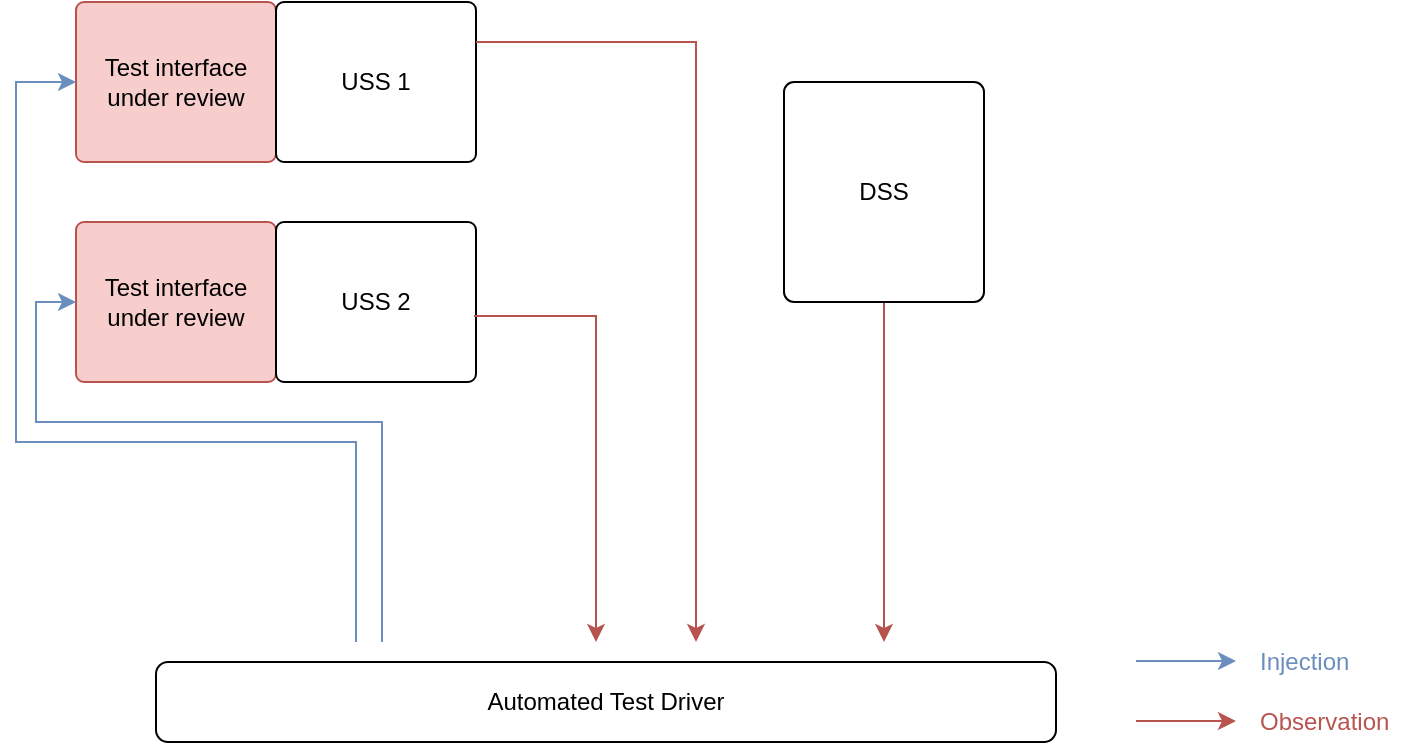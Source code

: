 <mxfile version="13.5.1" type="device"><diagram id="w7Y1bLAK8cO9LBxgQUry" name="Page-1"><mxGraphModel dx="763" dy="521" grid="1" gridSize="10" guides="1" tooltips="1" connect="1" arrows="1" fold="1" page="1" pageScale="1" pageWidth="827" pageHeight="1169" math="0" shadow="0"><root><mxCell id="0"/><mxCell id="1" parent="0"/><mxCell id="U6dO1DjdT8nJA0R6c3ZT-5" value="Test interface under review" style="rounded=1;whiteSpace=wrap;html=1;sketch=0;arcSize=5;fillColor=#f8cecc;strokeColor=#b85450;" parent="1" vertex="1"><mxGeometry x="60" y="20" width="100" height="80" as="geometry"/></mxCell><mxCell id="U6dO1DjdT8nJA0R6c3ZT-8" value="USS 1" style="rounded=1;whiteSpace=wrap;html=1;sketch=0;arcSize=5;" parent="1" vertex="1"><mxGeometry x="160" y="20" width="100" height="80" as="geometry"/></mxCell><mxCell id="U6dO1DjdT8nJA0R6c3ZT-14" style="edgeStyle=orthogonalEdgeStyle;rounded=0;orthogonalLoop=1;jettySize=auto;html=1;entryX=0;entryY=0.5;entryDx=0;entryDy=0;fillColor=#dae8fc;strokeColor=#6c8ebf;" parent="1" target="U6dO1DjdT8nJA0R6c3ZT-5" edge="1"><mxGeometry relative="1" as="geometry"><mxPoint x="200" y="340" as="sourcePoint"/><Array as="points"><mxPoint x="200" y="340"/><mxPoint x="200" y="240"/><mxPoint x="30" y="240"/><mxPoint x="30" y="60"/></Array></mxGeometry></mxCell><mxCell id="U6dO1DjdT8nJA0R6c3ZT-11" value="Test interface under review" style="rounded=1;whiteSpace=wrap;html=1;sketch=0;arcSize=5;fillColor=#f8cecc;strokeColor=#b85450;" parent="1" vertex="1"><mxGeometry x="60" y="130" width="100" height="80" as="geometry"/></mxCell><mxCell id="U6dO1DjdT8nJA0R6c3ZT-12" value="USS 2" style="rounded=1;whiteSpace=wrap;html=1;sketch=0;arcSize=5;" parent="1" vertex="1"><mxGeometry x="160" y="130" width="100" height="80" as="geometry"/></mxCell><mxCell id="5AqFFMW4KqXBZ7uQFVsp-3" style="edgeStyle=orthogonalEdgeStyle;rounded=0;orthogonalLoop=1;jettySize=auto;html=1;entryX=0.5;entryY=1;entryDx=0;entryDy=0;fillColor=#f8cecc;strokeColor=#b85450;startArrow=classic;startFill=1;endArrow=none;endFill=0;" edge="1" parent="1" target="5AqFFMW4KqXBZ7uQFVsp-2"><mxGeometry relative="1" as="geometry"><mxPoint x="464" y="340" as="sourcePoint"/><Array as="points"><mxPoint x="464" y="270"/><mxPoint x="464" y="270"/></Array></mxGeometry></mxCell><mxCell id="5AqFFMW4KqXBZ7uQFVsp-4" style="edgeStyle=orthogonalEdgeStyle;rounded=0;orthogonalLoop=1;jettySize=auto;html=1;entryX=0.99;entryY=0.588;entryDx=0;entryDy=0;fillColor=#f8cecc;strokeColor=#b85450;startArrow=classic;startFill=1;endArrow=none;endFill=0;entryPerimeter=0;" edge="1" parent="1" target="U6dO1DjdT8nJA0R6c3ZT-12"><mxGeometry relative="1" as="geometry"><mxPoint x="320" y="340" as="sourcePoint"/><Array as="points"><mxPoint x="320" y="177"/></Array></mxGeometry></mxCell><mxCell id="5AqFFMW4KqXBZ7uQFVsp-9" style="edgeStyle=orthogonalEdgeStyle;rounded=0;orthogonalLoop=1;jettySize=auto;html=1;entryX=1;entryY=0.25;entryDx=0;entryDy=0;fillColor=#f8cecc;strokeColor=#b85450;startArrow=classic;startFill=1;endArrow=none;endFill=0;" edge="1" parent="1" target="U6dO1DjdT8nJA0R6c3ZT-8"><mxGeometry relative="1" as="geometry"><mxPoint x="370" y="340" as="sourcePoint"/><Array as="points"><mxPoint x="370" y="330"/><mxPoint x="370" y="40"/></Array></mxGeometry></mxCell><mxCell id="5AqFFMW4KqXBZ7uQFVsp-2" value="DSS" style="rounded=1;whiteSpace=wrap;html=1;sketch=0;arcSize=5;" vertex="1" parent="1"><mxGeometry x="414" y="60" width="100" height="110" as="geometry"/></mxCell><mxCell id="5AqFFMW4KqXBZ7uQFVsp-10" style="edgeStyle=orthogonalEdgeStyle;rounded=0;orthogonalLoop=1;jettySize=auto;html=1;fillColor=#f8cecc;strokeColor=#b85450;" edge="1" parent="1"><mxGeometry relative="1" as="geometry"><mxPoint x="590" y="379.5" as="sourcePoint"/><mxPoint x="640" y="379.5" as="targetPoint"/></mxGeometry></mxCell><mxCell id="5AqFFMW4KqXBZ7uQFVsp-11" value="Observation" style="text;html=1;align=left;verticalAlign=middle;resizable=0;points=[];autosize=1;fontColor=#B85450;" vertex="1" parent="1"><mxGeometry x="650" y="370" width="80" height="20" as="geometry"/></mxCell><mxCell id="5AqFFMW4KqXBZ7uQFVsp-12" style="edgeStyle=orthogonalEdgeStyle;rounded=0;orthogonalLoop=1;jettySize=auto;html=1;entryX=0;entryY=0.5;entryDx=0;entryDy=0;fillColor=#dae8fc;strokeColor=#6c8ebf;" edge="1" parent="1" target="U6dO1DjdT8nJA0R6c3ZT-11"><mxGeometry relative="1" as="geometry"><mxPoint x="213" y="340" as="sourcePoint"/><mxPoint x="70" y="70" as="targetPoint"/><Array as="points"><mxPoint x="213" y="230"/><mxPoint x="40" y="230"/><mxPoint x="40" y="170"/></Array></mxGeometry></mxCell><mxCell id="5AqFFMW4KqXBZ7uQFVsp-13" value="Injection" style="text;html=1;align=left;verticalAlign=middle;resizable=0;points=[];autosize=1;fontColor=#6C8EBF;" vertex="1" parent="1"><mxGeometry x="650" y="340" width="60" height="20" as="geometry"/></mxCell><mxCell id="5AqFFMW4KqXBZ7uQFVsp-14" style="edgeStyle=orthogonalEdgeStyle;rounded=0;orthogonalLoop=1;jettySize=auto;html=1;fillColor=#dae8fc;strokeColor=#6c8ebf;" edge="1" parent="1"><mxGeometry relative="1" as="geometry"><mxPoint x="590" y="349.5" as="sourcePoint"/><mxPoint x="640" y="349.5" as="targetPoint"/></mxGeometry></mxCell><mxCell id="5AqFFMW4KqXBZ7uQFVsp-19" value="Automated Test Driver" style="rounded=1;whiteSpace=wrap;html=1;sketch=0;align=center;" vertex="1" parent="1"><mxGeometry x="100" y="350" width="450" height="40" as="geometry"/></mxCell></root></mxGraphModel></diagram></mxfile>